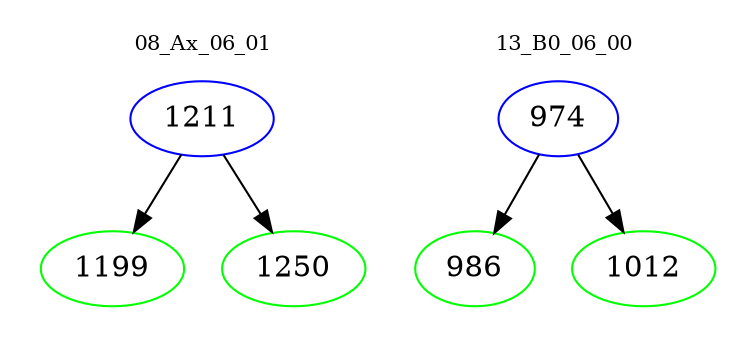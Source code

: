 digraph{
subgraph cluster_0 {
color = white
label = "08_Ax_06_01";
fontsize=10;
T0_1211 [label="1211", color="blue"]
T0_1211 -> T0_1199 [color="black"]
T0_1199 [label="1199", color="green"]
T0_1211 -> T0_1250 [color="black"]
T0_1250 [label="1250", color="green"]
}
subgraph cluster_1 {
color = white
label = "13_B0_06_00";
fontsize=10;
T1_974 [label="974", color="blue"]
T1_974 -> T1_986 [color="black"]
T1_986 [label="986", color="green"]
T1_974 -> T1_1012 [color="black"]
T1_1012 [label="1012", color="green"]
}
}
